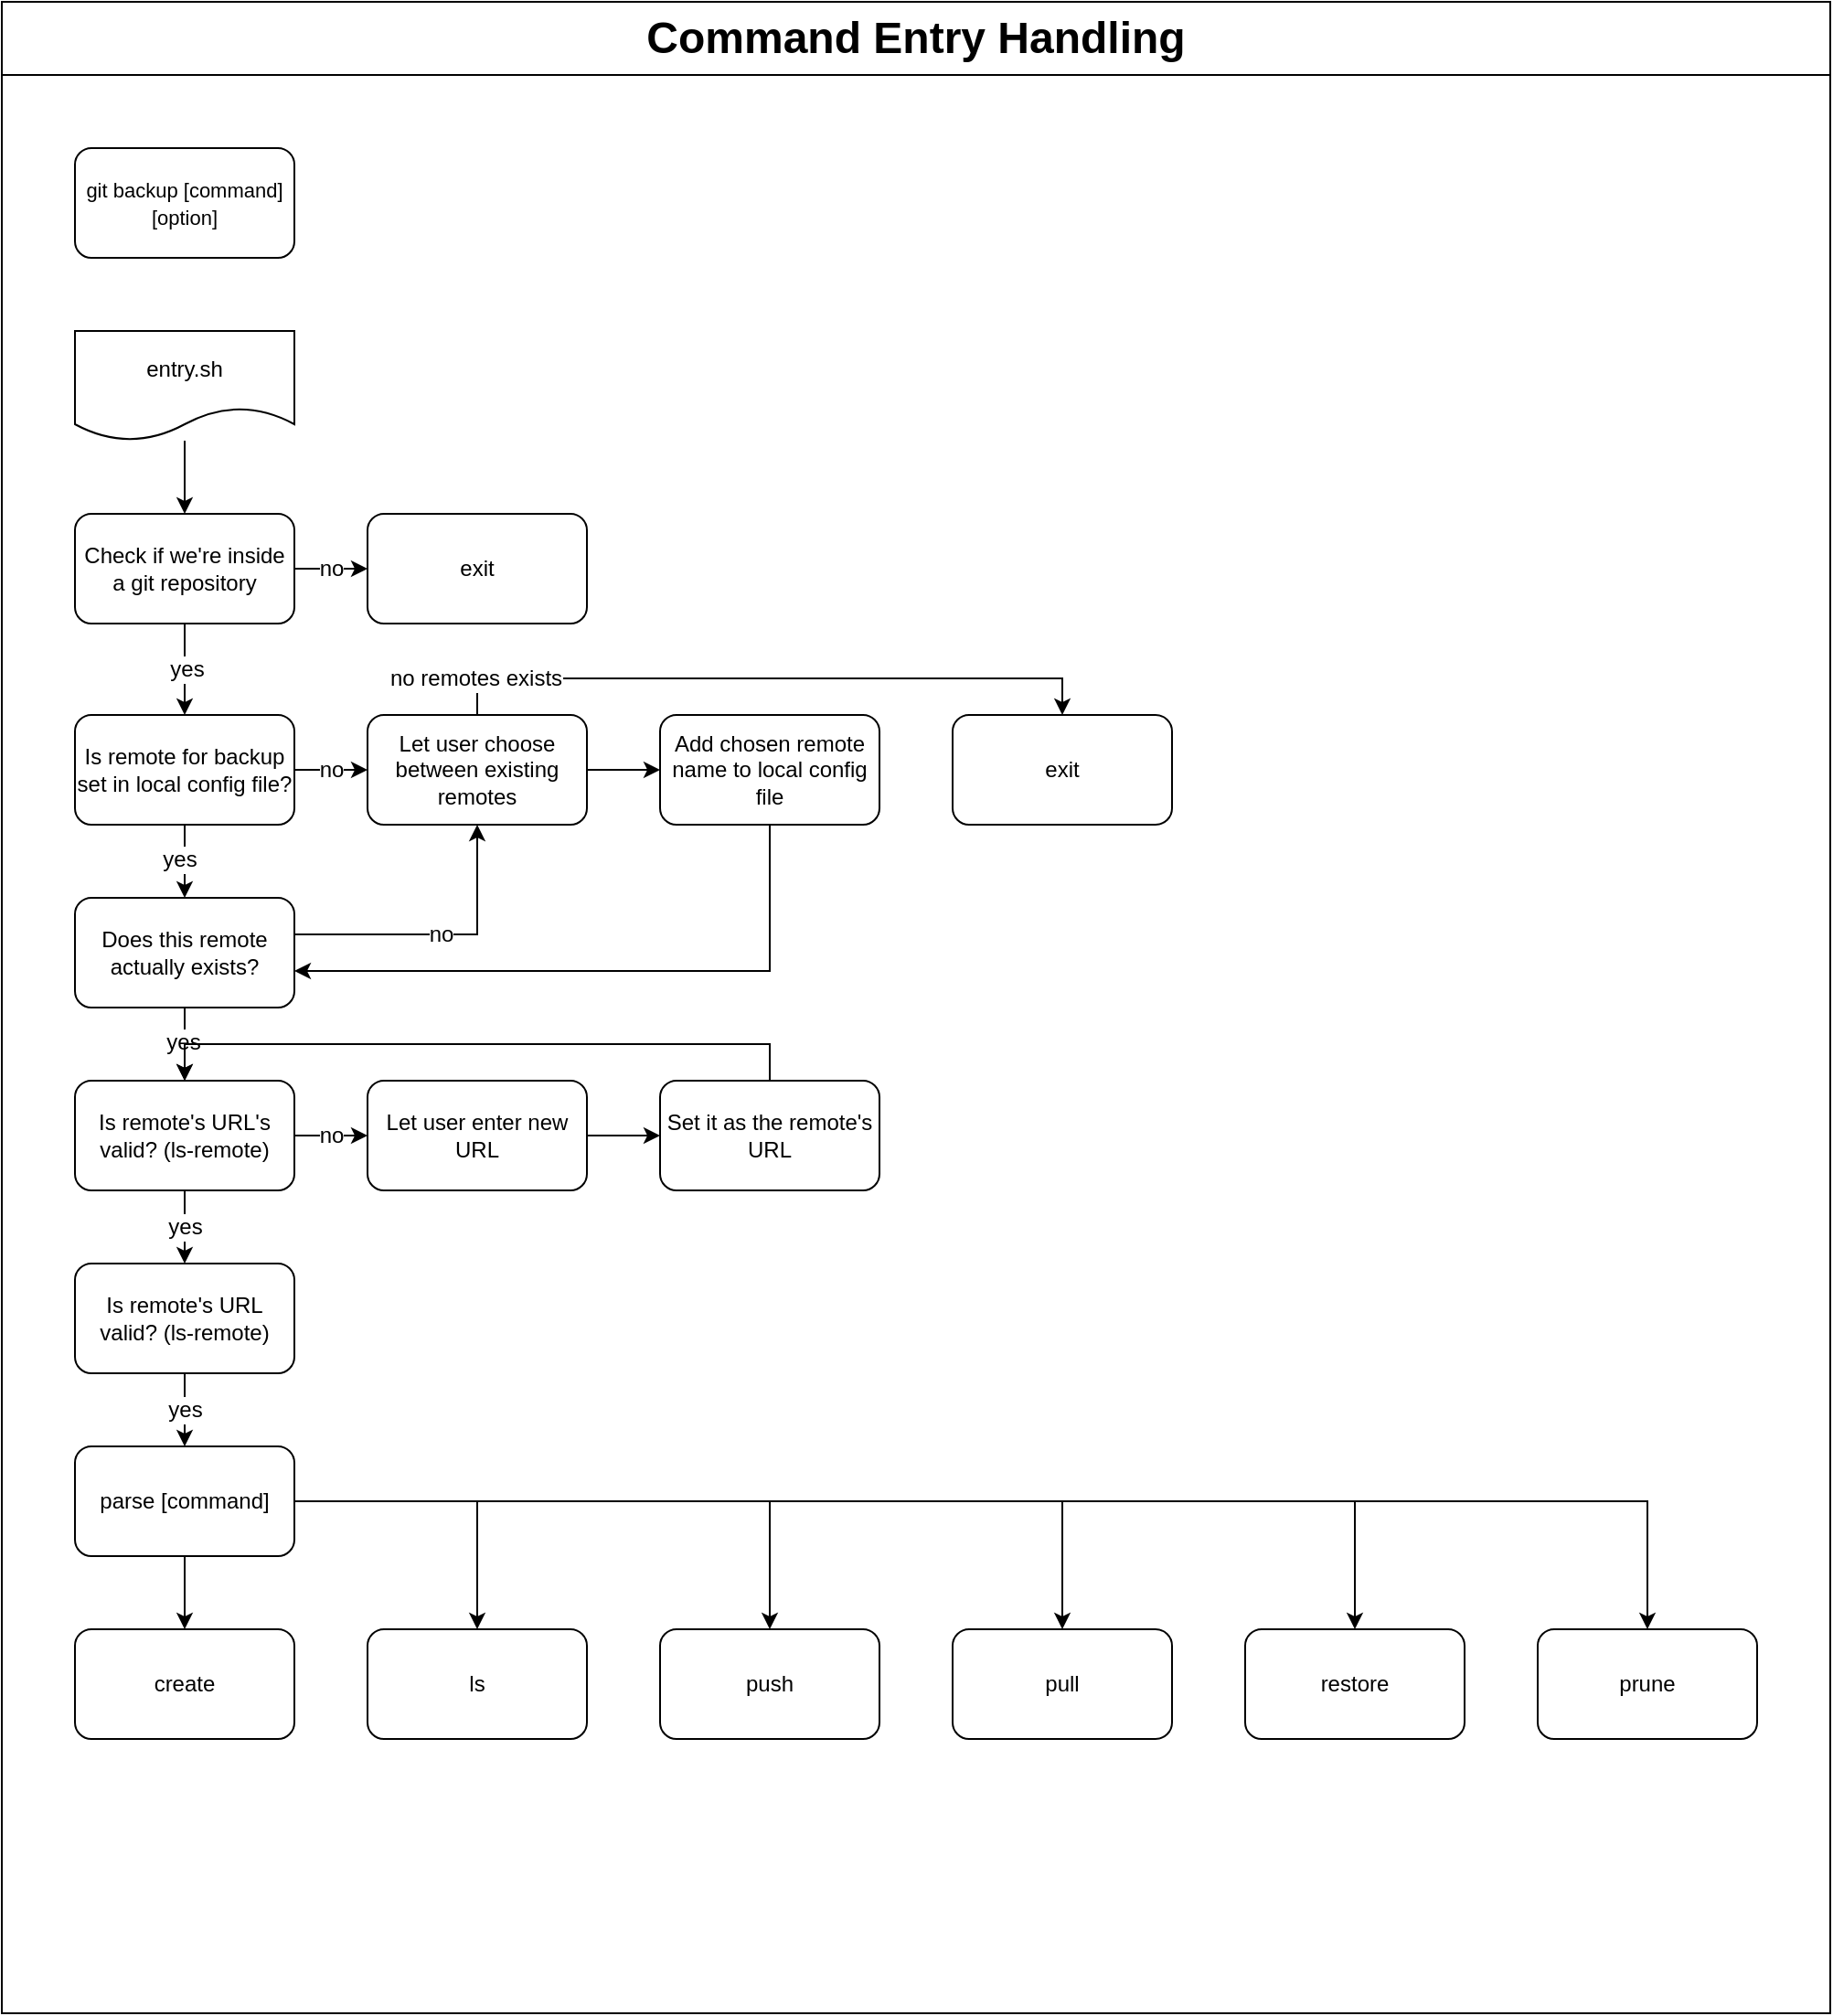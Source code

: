 <mxfile pages="3">
    <diagram id="0U89uGUqd00NW37p6G_T" name="command-entry">
        <mxGraphModel dx="-458" dy="1474" grid="1" gridSize="10" guides="1" tooltips="1" connect="1" arrows="1" fold="1" page="0" pageScale="1" pageWidth="850" pageHeight="1100" math="0" shadow="0">
            <root>
                <mxCell id="0"/>
                <mxCell id="1" parent="0"/>
                <mxCell id="o8BamvyFfTVfImf22ajw-2" value="&lt;font style=&quot;font-size: 24px;&quot;&gt;Command Entry Handling&lt;/font&gt;" style="swimlane;whiteSpace=wrap;html=1;startSize=40;fontSize=24;" parent="1" vertex="1">
                    <mxGeometry x="890" y="-1060" width="1000" height="1100" as="geometry"/>
                </mxCell>
                <mxCell id="o8BamvyFfTVfImf22ajw-3" style="edgeStyle=orthogonalEdgeStyle;rounded=0;orthogonalLoop=1;jettySize=auto;html=1;fontSize=12;" parent="o8BamvyFfTVfImf22ajw-2" source="o8BamvyFfTVfImf22ajw-4" target="o8BamvyFfTVfImf22ajw-8" edge="1">
                    <mxGeometry relative="1" as="geometry"/>
                </mxCell>
                <mxCell id="o8BamvyFfTVfImf22ajw-4" value="entry.sh" style="shape=document;whiteSpace=wrap;html=1;boundedLbl=1;" parent="o8BamvyFfTVfImf22ajw-2" vertex="1">
                    <mxGeometry x="40" y="180" width="120" height="60" as="geometry"/>
                </mxCell>
                <mxCell id="o8BamvyFfTVfImf22ajw-5" style="edgeStyle=orthogonalEdgeStyle;rounded=0;orthogonalLoop=1;jettySize=auto;html=1;fontSize=12;" parent="o8BamvyFfTVfImf22ajw-2" source="o8BamvyFfTVfImf22ajw-8" target="o8BamvyFfTVfImf22ajw-13" edge="1">
                    <mxGeometry relative="1" as="geometry">
                        <mxPoint x="100" y="380" as="targetPoint"/>
                    </mxGeometry>
                </mxCell>
                <mxCell id="o8BamvyFfTVfImf22ajw-6" value="yes" style="edgeLabel;html=1;align=center;verticalAlign=middle;resizable=0;points=[];fontSize=12;" parent="o8BamvyFfTVfImf22ajw-5" vertex="1" connectable="0">
                    <mxGeometry x="0.009" y="1" relative="1" as="geometry">
                        <mxPoint as="offset"/>
                    </mxGeometry>
                </mxCell>
                <mxCell id="o8BamvyFfTVfImf22ajw-7" value="no" style="edgeStyle=orthogonalEdgeStyle;rounded=0;orthogonalLoop=1;jettySize=auto;html=1;fontSize=12;" parent="o8BamvyFfTVfImf22ajw-2" source="o8BamvyFfTVfImf22ajw-8" target="o8BamvyFfTVfImf22ajw-9" edge="1">
                    <mxGeometry relative="1" as="geometry"/>
                </mxCell>
                <mxCell id="o8BamvyFfTVfImf22ajw-8" value="Check if we're inside a git repository" style="rounded=1;whiteSpace=wrap;html=1;" parent="o8BamvyFfTVfImf22ajw-2" vertex="1">
                    <mxGeometry x="40" y="280" width="120" height="60" as="geometry"/>
                </mxCell>
                <mxCell id="o8BamvyFfTVfImf22ajw-9" value="exit" style="rounded=1;whiteSpace=wrap;html=1;" parent="o8BamvyFfTVfImf22ajw-2" vertex="1">
                    <mxGeometry x="200" y="280" width="120" height="60" as="geometry"/>
                </mxCell>
                <mxCell id="o8BamvyFfTVfImf22ajw-10" style="edgeStyle=orthogonalEdgeStyle;rounded=0;orthogonalLoop=1;jettySize=auto;html=1;fontSize=12;" parent="o8BamvyFfTVfImf22ajw-2" source="o8BamvyFfTVfImf22ajw-13" target="o8BamvyFfTVfImf22ajw-22" edge="1">
                    <mxGeometry relative="1" as="geometry"/>
                </mxCell>
                <mxCell id="o8BamvyFfTVfImf22ajw-11" value="yes" style="edgeLabel;html=1;align=center;verticalAlign=middle;resizable=0;points=[];fontSize=12;" parent="o8BamvyFfTVfImf22ajw-10" vertex="1" connectable="0">
                    <mxGeometry x="-0.078" y="-3" relative="1" as="geometry">
                        <mxPoint as="offset"/>
                    </mxGeometry>
                </mxCell>
                <mxCell id="o8BamvyFfTVfImf22ajw-12" value="no" style="edgeStyle=orthogonalEdgeStyle;rounded=0;orthogonalLoop=1;jettySize=auto;html=1;fontSize=12;" parent="o8BamvyFfTVfImf22ajw-2" source="o8BamvyFfTVfImf22ajw-13" target="o8BamvyFfTVfImf22ajw-26" edge="1">
                    <mxGeometry relative="1" as="geometry"/>
                </mxCell>
                <mxCell id="o8BamvyFfTVfImf22ajw-13" value="Is remote for backup set in local config file?" style="rounded=1;whiteSpace=wrap;html=1;" parent="o8BamvyFfTVfImf22ajw-2" vertex="1">
                    <mxGeometry x="40" y="390" width="120" height="60" as="geometry"/>
                </mxCell>
                <mxCell id="o8BamvyFfTVfImf22ajw-14" value="yes" style="edgeStyle=orthogonalEdgeStyle;rounded=0;orthogonalLoop=1;jettySize=auto;html=1;fontSize=12;" parent="o8BamvyFfTVfImf22ajw-2" source="o8BamvyFfTVfImf22ajw-15" target="o8BamvyFfTVfImf22ajw-36" edge="1">
                    <mxGeometry relative="1" as="geometry">
                        <mxPoint x="100" y="790" as="targetPoint"/>
                        <Array as="points"/>
                    </mxGeometry>
                </mxCell>
                <mxCell id="o8BamvyFfTVfImf22ajw-15" value="Is remote's URL valid? (ls-remote)" style="rounded=1;whiteSpace=wrap;html=1;" parent="o8BamvyFfTVfImf22ajw-2" vertex="1">
                    <mxGeometry x="40" y="690" width="120" height="60" as="geometry"/>
                </mxCell>
                <mxCell id="o8BamvyFfTVfImf22ajw-16" value="yes" style="edgeStyle=orthogonalEdgeStyle;rounded=0;orthogonalLoop=1;jettySize=auto;html=1;fontSize=12;" parent="o8BamvyFfTVfImf22ajw-2" source="o8BamvyFfTVfImf22ajw-18" target="o8BamvyFfTVfImf22ajw-15" edge="1">
                    <mxGeometry relative="1" as="geometry"/>
                </mxCell>
                <mxCell id="o8BamvyFfTVfImf22ajw-17" value="no" style="edgeStyle=orthogonalEdgeStyle;rounded=0;orthogonalLoop=1;jettySize=auto;html=1;fontSize=12;" parent="o8BamvyFfTVfImf22ajw-2" source="o8BamvyFfTVfImf22ajw-18" target="o8BamvyFfTVfImf22ajw-28" edge="1">
                    <mxGeometry relative="1" as="geometry"/>
                </mxCell>
                <mxCell id="o8BamvyFfTVfImf22ajw-18" value="Is remote's URL's valid? (ls-remote)" style="rounded=1;whiteSpace=wrap;html=1;" parent="o8BamvyFfTVfImf22ajw-2" vertex="1">
                    <mxGeometry x="40" y="590" width="120" height="60" as="geometry"/>
                </mxCell>
                <mxCell id="o8BamvyFfTVfImf22ajw-19" style="edgeStyle=orthogonalEdgeStyle;rounded=0;orthogonalLoop=1;jettySize=auto;html=1;fontSize=12;" parent="o8BamvyFfTVfImf22ajw-2" source="o8BamvyFfTVfImf22ajw-22" target="o8BamvyFfTVfImf22ajw-18" edge="1">
                    <mxGeometry relative="1" as="geometry"/>
                </mxCell>
                <mxCell id="o8BamvyFfTVfImf22ajw-20" value="yes" style="edgeLabel;html=1;align=center;verticalAlign=middle;resizable=0;points=[];fontSize=12;" parent="o8BamvyFfTVfImf22ajw-19" vertex="1" connectable="0">
                    <mxGeometry x="-0.041" y="-1" relative="1" as="geometry">
                        <mxPoint as="offset"/>
                    </mxGeometry>
                </mxCell>
                <mxCell id="o8BamvyFfTVfImf22ajw-21" value="no" style="edgeStyle=orthogonalEdgeStyle;rounded=0;orthogonalLoop=1;jettySize=auto;html=1;fontSize=12;" parent="o8BamvyFfTVfImf22ajw-2" source="o8BamvyFfTVfImf22ajw-22" target="o8BamvyFfTVfImf22ajw-26" edge="1">
                    <mxGeometry relative="1" as="geometry">
                        <mxPoint x="200" y="520" as="targetPoint"/>
                        <Array as="points">
                            <mxPoint x="260" y="510"/>
                        </Array>
                    </mxGeometry>
                </mxCell>
                <mxCell id="o8BamvyFfTVfImf22ajw-22" value="Does this remote actually exists?" style="rounded=1;whiteSpace=wrap;html=1;" parent="o8BamvyFfTVfImf22ajw-2" vertex="1">
                    <mxGeometry x="40" y="490" width="120" height="60" as="geometry"/>
                </mxCell>
                <mxCell id="o8BamvyFfTVfImf22ajw-23" style="edgeStyle=orthogonalEdgeStyle;rounded=0;orthogonalLoop=1;jettySize=auto;html=1;fontSize=12;" parent="o8BamvyFfTVfImf22ajw-2" source="o8BamvyFfTVfImf22ajw-26" target="o8BamvyFfTVfImf22ajw-30" edge="1">
                    <mxGeometry relative="1" as="geometry"/>
                </mxCell>
                <mxCell id="o8BamvyFfTVfImf22ajw-24" style="edgeStyle=orthogonalEdgeStyle;rounded=0;orthogonalLoop=1;jettySize=auto;html=1;fontSize=12;" parent="o8BamvyFfTVfImf22ajw-2" source="o8BamvyFfTVfImf22ajw-26" target="o8BamvyFfTVfImf22ajw-33" edge="1">
                    <mxGeometry relative="1" as="geometry">
                        <Array as="points">
                            <mxPoint x="260" y="370"/>
                            <mxPoint x="580" y="370"/>
                        </Array>
                    </mxGeometry>
                </mxCell>
                <mxCell id="o8BamvyFfTVfImf22ajw-25" value="no remotes exists" style="edgeLabel;html=1;align=center;verticalAlign=middle;resizable=0;points=[];fontSize=12;" parent="o8BamvyFfTVfImf22ajw-24" vertex="1" connectable="0">
                    <mxGeometry x="-0.889" y="1" relative="1" as="geometry">
                        <mxPoint x="-1" y="1" as="offset"/>
                    </mxGeometry>
                </mxCell>
                <mxCell id="o8BamvyFfTVfImf22ajw-26" value="Let user choose between existing remotes" style="rounded=1;whiteSpace=wrap;html=1;" parent="o8BamvyFfTVfImf22ajw-2" vertex="1">
                    <mxGeometry x="200" y="390" width="120" height="60" as="geometry"/>
                </mxCell>
                <mxCell id="o8BamvyFfTVfImf22ajw-27" style="edgeStyle=orthogonalEdgeStyle;rounded=0;orthogonalLoop=1;jettySize=auto;html=1;fontSize=12;" parent="o8BamvyFfTVfImf22ajw-2" source="o8BamvyFfTVfImf22ajw-28" target="o8BamvyFfTVfImf22ajw-32" edge="1">
                    <mxGeometry relative="1" as="geometry"/>
                </mxCell>
                <mxCell id="o8BamvyFfTVfImf22ajw-28" value="Let user enter new URL" style="rounded=1;whiteSpace=wrap;html=1;" parent="o8BamvyFfTVfImf22ajw-2" vertex="1">
                    <mxGeometry x="200" y="590" width="120" height="60" as="geometry"/>
                </mxCell>
                <mxCell id="o8BamvyFfTVfImf22ajw-29" style="edgeStyle=orthogonalEdgeStyle;rounded=0;orthogonalLoop=1;jettySize=auto;html=1;fontSize=12;" parent="o8BamvyFfTVfImf22ajw-2" source="o8BamvyFfTVfImf22ajw-30" target="o8BamvyFfTVfImf22ajw-22" edge="1">
                    <mxGeometry relative="1" as="geometry">
                        <Array as="points">
                            <mxPoint x="420" y="530"/>
                        </Array>
                    </mxGeometry>
                </mxCell>
                <mxCell id="o8BamvyFfTVfImf22ajw-30" value="Add chosen remote name to local config file" style="rounded=1;whiteSpace=wrap;html=1;" parent="o8BamvyFfTVfImf22ajw-2" vertex="1">
                    <mxGeometry x="360" y="390" width="120" height="60" as="geometry"/>
                </mxCell>
                <mxCell id="o8BamvyFfTVfImf22ajw-31" style="edgeStyle=orthogonalEdgeStyle;rounded=0;orthogonalLoop=1;jettySize=auto;html=1;fontSize=12;" parent="o8BamvyFfTVfImf22ajw-2" source="o8BamvyFfTVfImf22ajw-32" target="o8BamvyFfTVfImf22ajw-18" edge="1">
                    <mxGeometry relative="1" as="geometry">
                        <Array as="points">
                            <mxPoint x="420" y="570"/>
                            <mxPoint x="100" y="570"/>
                        </Array>
                    </mxGeometry>
                </mxCell>
                <mxCell id="o8BamvyFfTVfImf22ajw-32" value="Set it as the remote's URL" style="rounded=1;whiteSpace=wrap;html=1;" parent="o8BamvyFfTVfImf22ajw-2" vertex="1">
                    <mxGeometry x="360" y="590" width="120" height="60" as="geometry"/>
                </mxCell>
                <mxCell id="o8BamvyFfTVfImf22ajw-33" value="exit" style="rounded=1;whiteSpace=wrap;html=1;" parent="o8BamvyFfTVfImf22ajw-2" vertex="1">
                    <mxGeometry x="520" y="390" width="120" height="60" as="geometry"/>
                </mxCell>
                <mxCell id="o8BamvyFfTVfImf22ajw-34" value="push" style="rounded=1;whiteSpace=wrap;html=1;" parent="o8BamvyFfTVfImf22ajw-2" vertex="1">
                    <mxGeometry x="360" y="890" width="120" height="60" as="geometry"/>
                </mxCell>
                <mxCell id="o8BamvyFfTVfImf22ajw-35" style="edgeStyle=orthogonalEdgeStyle;rounded=0;orthogonalLoop=1;jettySize=auto;html=1;fontSize=12;" parent="o8BamvyFfTVfImf22ajw-2" source="o8BamvyFfTVfImf22ajw-36" target="o8BamvyFfTVfImf22ajw-46" edge="1">
                    <mxGeometry relative="1" as="geometry"/>
                </mxCell>
                <mxCell id="o8BamvyFfTVfImf22ajw-36" value="parse [command]" style="rounded=1;whiteSpace=wrap;html=1;" parent="o8BamvyFfTVfImf22ajw-2" vertex="1">
                    <mxGeometry x="40" y="790" width="120" height="60" as="geometry"/>
                </mxCell>
                <mxCell id="o8BamvyFfTVfImf22ajw-37" style="edgeStyle=orthogonalEdgeStyle;rounded=0;orthogonalLoop=1;jettySize=auto;html=1;" parent="o8BamvyFfTVfImf22ajw-2" source="o8BamvyFfTVfImf22ajw-36" target="o8BamvyFfTVfImf22ajw-34" edge="1">
                    <mxGeometry relative="1" as="geometry">
                        <mxPoint x="100" y="570" as="sourcePoint"/>
                        <mxPoint x="100" y="610" as="targetPoint"/>
                    </mxGeometry>
                </mxCell>
                <mxCell id="o8BamvyFfTVfImf22ajw-38" value="pull" style="rounded=1;whiteSpace=wrap;html=1;" parent="o8BamvyFfTVfImf22ajw-2" vertex="1">
                    <mxGeometry x="520" y="890" width="120" height="60" as="geometry"/>
                </mxCell>
                <mxCell id="o8BamvyFfTVfImf22ajw-39" style="edgeStyle=orthogonalEdgeStyle;rounded=0;orthogonalLoop=1;jettySize=auto;html=1;fontSize=12;" parent="o8BamvyFfTVfImf22ajw-2" source="o8BamvyFfTVfImf22ajw-36" target="o8BamvyFfTVfImf22ajw-38" edge="1">
                    <mxGeometry relative="1" as="geometry"/>
                </mxCell>
                <mxCell id="o8BamvyFfTVfImf22ajw-40" value="restore" style="rounded=1;whiteSpace=wrap;html=1;" parent="o8BamvyFfTVfImf22ajw-2" vertex="1">
                    <mxGeometry x="680" y="890" width="120" height="60" as="geometry"/>
                </mxCell>
                <mxCell id="o8BamvyFfTVfImf22ajw-41" style="edgeStyle=orthogonalEdgeStyle;rounded=0;orthogonalLoop=1;jettySize=auto;html=1;fontSize=12;" parent="o8BamvyFfTVfImf22ajw-2" source="o8BamvyFfTVfImf22ajw-36" target="o8BamvyFfTVfImf22ajw-40" edge="1">
                    <mxGeometry relative="1" as="geometry"/>
                </mxCell>
                <mxCell id="o8BamvyFfTVfImf22ajw-42" value="prune" style="rounded=1;whiteSpace=wrap;html=1;" parent="o8BamvyFfTVfImf22ajw-2" vertex="1">
                    <mxGeometry x="840" y="890" width="120" height="60" as="geometry"/>
                </mxCell>
                <mxCell id="o8BamvyFfTVfImf22ajw-43" style="edgeStyle=orthogonalEdgeStyle;rounded=0;orthogonalLoop=1;jettySize=auto;html=1;fontSize=12;" parent="o8BamvyFfTVfImf22ajw-2" source="o8BamvyFfTVfImf22ajw-36" target="o8BamvyFfTVfImf22ajw-42" edge="1">
                    <mxGeometry relative="1" as="geometry"/>
                </mxCell>
                <mxCell id="o8BamvyFfTVfImf22ajw-44" value="ls" style="rounded=1;whiteSpace=wrap;html=1;" parent="o8BamvyFfTVfImf22ajw-2" vertex="1">
                    <mxGeometry x="200" y="890" width="120" height="60" as="geometry"/>
                </mxCell>
                <mxCell id="o8BamvyFfTVfImf22ajw-45" style="edgeStyle=orthogonalEdgeStyle;rounded=0;orthogonalLoop=1;jettySize=auto;html=1;fontSize=12;" parent="o8BamvyFfTVfImf22ajw-2" source="o8BamvyFfTVfImf22ajw-36" target="o8BamvyFfTVfImf22ajw-44" edge="1">
                    <mxGeometry relative="1" as="geometry"/>
                </mxCell>
                <mxCell id="o8BamvyFfTVfImf22ajw-46" value="create" style="rounded=1;whiteSpace=wrap;html=1;" parent="o8BamvyFfTVfImf22ajw-2" vertex="1">
                    <mxGeometry x="40" y="890" width="120" height="60" as="geometry"/>
                </mxCell>
                <mxCell id="o8BamvyFfTVfImf22ajw-47" value="&lt;span style=&quot;font-size: 11px;&quot;&gt;git backup [command] [option]&lt;/span&gt;" style="rounded=1;whiteSpace=wrap;html=1;fillColor=default;labelBackgroundColor=none;fontColor=default;" parent="o8BamvyFfTVfImf22ajw-2" vertex="1">
                    <mxGeometry x="40" y="80" width="120" height="60" as="geometry"/>
                </mxCell>
            </root>
        </mxGraphModel>
    </diagram>
</mxfile>
